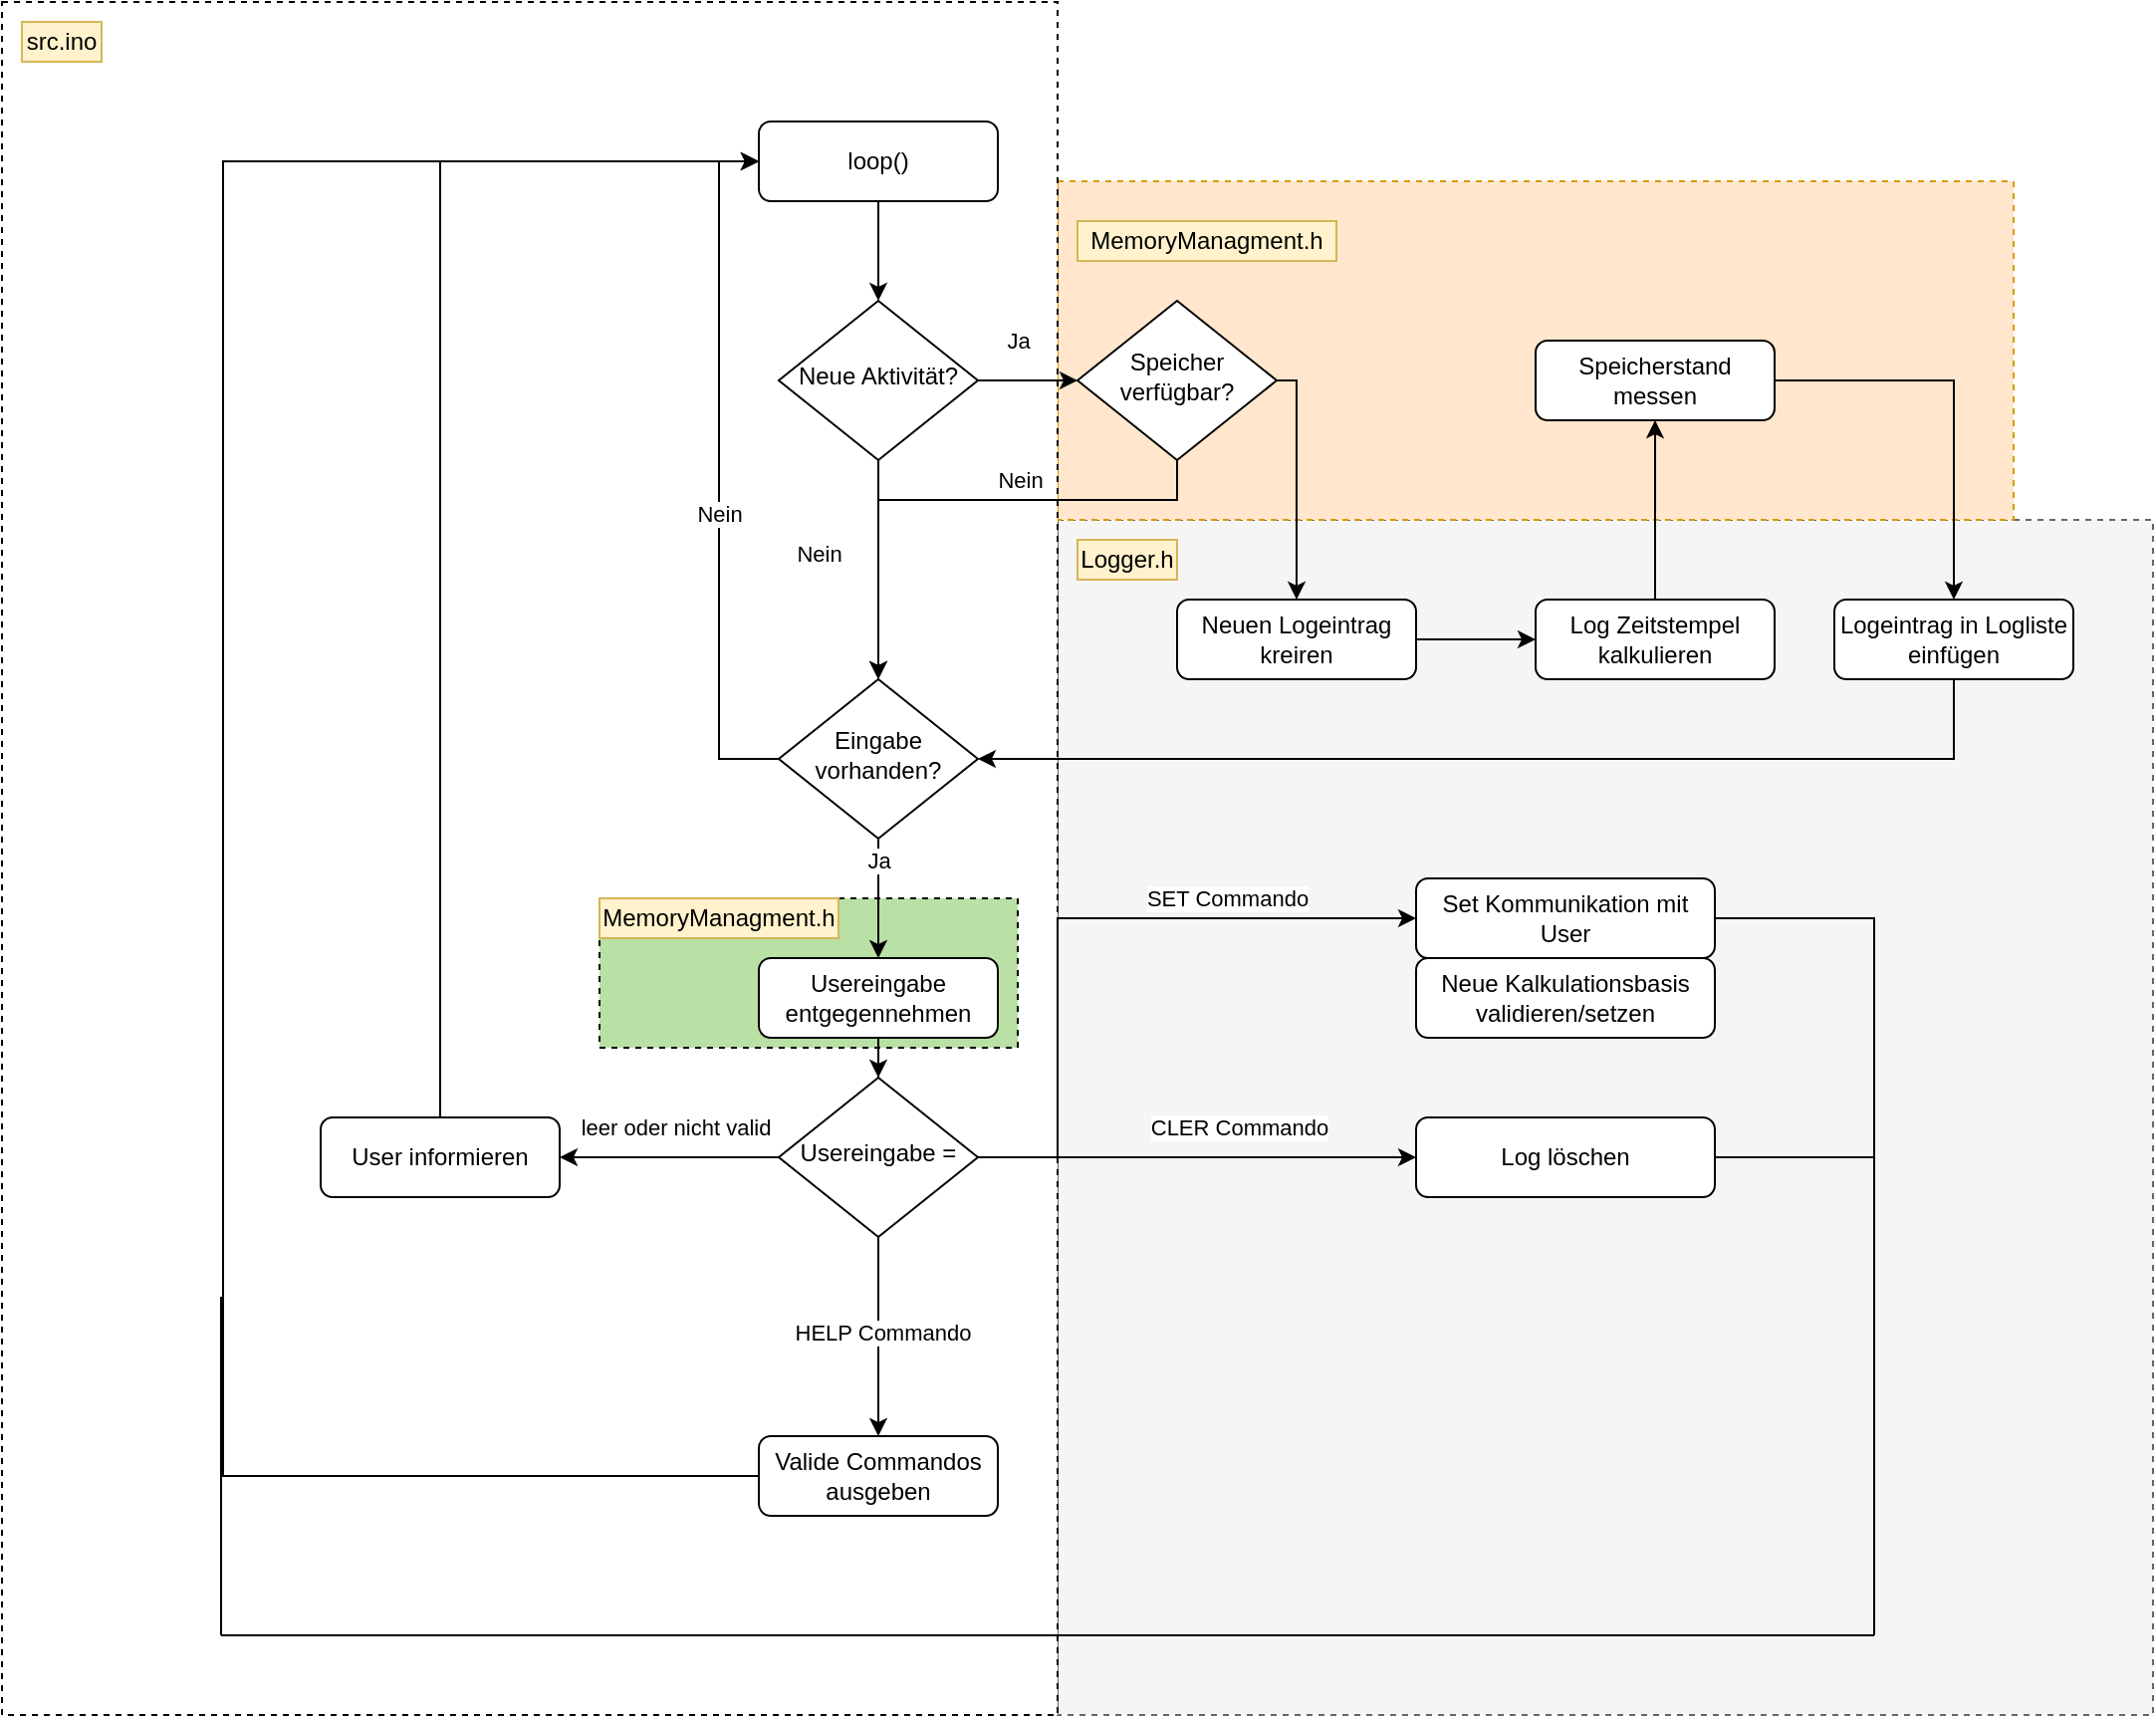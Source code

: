 <mxfile version="24.0.4" type="device">
  <diagram id="C5RBs43oDa-KdzZeNtuy" name="Page-1">
    <mxGraphModel dx="2514" dy="911" grid="1" gridSize="10" guides="1" tooltips="1" connect="1" arrows="1" fold="1" page="1" pageScale="1" pageWidth="827" pageHeight="1169" math="0" shadow="0">
      <root>
        <mxCell id="WIyWlLk6GJQsqaUBKTNV-0" />
        <mxCell id="WIyWlLk6GJQsqaUBKTNV-1" parent="WIyWlLk6GJQsqaUBKTNV-0" />
        <mxCell id="6p17qctGzbTzbmzZ6ohA-75" value="" style="rounded=0;whiteSpace=wrap;html=1;dashed=1;fillColor=#f5f5f5;strokeColor=#666666;fontColor=#333333;" vertex="1" parent="WIyWlLk6GJQsqaUBKTNV-1">
          <mxGeometry x="310" y="280" width="550" height="600" as="geometry" />
        </mxCell>
        <mxCell id="6p17qctGzbTzbmzZ6ohA-71" value="" style="rounded=0;whiteSpace=wrap;html=1;dashed=1;fillColor=#ffe6cc;strokeColor=#d79b00;" vertex="1" parent="WIyWlLk6GJQsqaUBKTNV-1">
          <mxGeometry x="310" y="110" width="480" height="170" as="geometry" />
        </mxCell>
        <mxCell id="6p17qctGzbTzbmzZ6ohA-61" value="" style="rounded=0;whiteSpace=wrap;html=1;dashed=1;" vertex="1" parent="WIyWlLk6GJQsqaUBKTNV-1">
          <mxGeometry x="-220" y="20" width="530" height="860" as="geometry" />
        </mxCell>
        <mxCell id="6p17qctGzbTzbmzZ6ohA-66" value="" style="rounded=0;whiteSpace=wrap;html=1;dashed=1;fillColor=#B9E0A5;" vertex="1" parent="WIyWlLk6GJQsqaUBKTNV-1">
          <mxGeometry x="80" y="470" width="210" height="75" as="geometry" />
        </mxCell>
        <mxCell id="6p17qctGzbTzbmzZ6ohA-3" value="" style="edgeStyle=orthogonalEdgeStyle;rounded=0;orthogonalLoop=1;jettySize=auto;html=1;" edge="1" parent="WIyWlLk6GJQsqaUBKTNV-1" source="WIyWlLk6GJQsqaUBKTNV-3" target="WIyWlLk6GJQsqaUBKTNV-6">
          <mxGeometry relative="1" as="geometry" />
        </mxCell>
        <mxCell id="WIyWlLk6GJQsqaUBKTNV-3" value="loop()" style="rounded=1;whiteSpace=wrap;html=1;fontSize=12;glass=0;strokeWidth=1;shadow=0;" parent="WIyWlLk6GJQsqaUBKTNV-1" vertex="1">
          <mxGeometry x="160" y="80" width="120" height="40" as="geometry" />
        </mxCell>
        <mxCell id="6p17qctGzbTzbmzZ6ohA-2" value="" style="edgeStyle=orthogonalEdgeStyle;rounded=0;orthogonalLoop=1;jettySize=auto;html=1;" edge="1" parent="WIyWlLk6GJQsqaUBKTNV-1" source="WIyWlLk6GJQsqaUBKTNV-6" target="6p17qctGzbTzbmzZ6ohA-0">
          <mxGeometry relative="1" as="geometry" />
        </mxCell>
        <mxCell id="6p17qctGzbTzbmzZ6ohA-4" value="&lt;div&gt;Ja&lt;/div&gt;" style="edgeLabel;html=1;align=center;verticalAlign=middle;resizable=0;points=[];" vertex="1" connectable="0" parent="6p17qctGzbTzbmzZ6ohA-2">
          <mxGeometry x="-0.68" y="-1" relative="1" as="geometry">
            <mxPoint x="12" y="-21" as="offset" />
          </mxGeometry>
        </mxCell>
        <mxCell id="6p17qctGzbTzbmzZ6ohA-5" value="" style="edgeStyle=orthogonalEdgeStyle;rounded=0;orthogonalLoop=1;jettySize=auto;html=1;" edge="1" parent="WIyWlLk6GJQsqaUBKTNV-1" source="WIyWlLk6GJQsqaUBKTNV-6" target="WIyWlLk6GJQsqaUBKTNV-10">
          <mxGeometry relative="1" as="geometry" />
        </mxCell>
        <mxCell id="6p17qctGzbTzbmzZ6ohA-6" value="Nein" style="edgeLabel;html=1;align=center;verticalAlign=middle;resizable=0;points=[];" vertex="1" connectable="0" parent="6p17qctGzbTzbmzZ6ohA-5">
          <mxGeometry x="-0.15" y="-2" relative="1" as="geometry">
            <mxPoint x="-28" as="offset" />
          </mxGeometry>
        </mxCell>
        <mxCell id="WIyWlLk6GJQsqaUBKTNV-6" value="Neue Aktivität?" style="rhombus;whiteSpace=wrap;html=1;shadow=0;fontFamily=Helvetica;fontSize=12;align=center;strokeWidth=1;spacing=6;spacingTop=-4;" parent="WIyWlLk6GJQsqaUBKTNV-1" vertex="1">
          <mxGeometry x="170" y="170" width="100" height="80" as="geometry" />
        </mxCell>
        <mxCell id="WIyWlLk6GJQsqaUBKTNV-10" value="Eingabe vorhanden?" style="rhombus;whiteSpace=wrap;html=1;shadow=0;fontFamily=Helvetica;fontSize=12;align=center;strokeWidth=1;spacing=6;spacingTop=-4;" parent="WIyWlLk6GJQsqaUBKTNV-1" vertex="1">
          <mxGeometry x="170" y="360" width="100" height="80" as="geometry" />
        </mxCell>
        <mxCell id="6p17qctGzbTzbmzZ6ohA-15" value="" style="edgeStyle=orthogonalEdgeStyle;rounded=0;orthogonalLoop=1;jettySize=auto;html=1;" edge="1" parent="WIyWlLk6GJQsqaUBKTNV-1" source="6p17qctGzbTzbmzZ6ohA-0" target="6p17qctGzbTzbmzZ6ohA-13">
          <mxGeometry relative="1" as="geometry">
            <Array as="points">
              <mxPoint x="430" y="210" />
              <mxPoint x="430" y="300" />
            </Array>
          </mxGeometry>
        </mxCell>
        <mxCell id="6p17qctGzbTzbmzZ6ohA-0" value="Speicher verfügbar?" style="rhombus;whiteSpace=wrap;html=1;shadow=0;fontFamily=Helvetica;fontSize=12;align=center;strokeWidth=1;spacing=6;spacingTop=-4;" vertex="1" parent="WIyWlLk6GJQsqaUBKTNV-1">
          <mxGeometry x="320" y="170" width="100" height="80" as="geometry" />
        </mxCell>
        <mxCell id="6p17qctGzbTzbmzZ6ohA-9" value="" style="edgeStyle=orthogonalEdgeStyle;rounded=0;orthogonalLoop=1;jettySize=auto;html=1;exitX=0.5;exitY=1;exitDx=0;exitDy=0;entryX=0.5;entryY=0;entryDx=0;entryDy=0;" edge="1" parent="WIyWlLk6GJQsqaUBKTNV-1" source="6p17qctGzbTzbmzZ6ohA-0" target="WIyWlLk6GJQsqaUBKTNV-10">
          <mxGeometry relative="1" as="geometry">
            <mxPoint x="230" y="260" as="sourcePoint" />
            <mxPoint x="230" y="300" as="targetPoint" />
            <Array as="points">
              <mxPoint x="370" y="270" />
              <mxPoint x="220" y="270" />
            </Array>
          </mxGeometry>
        </mxCell>
        <mxCell id="6p17qctGzbTzbmzZ6ohA-10" value="Nein" style="edgeLabel;html=1;align=center;verticalAlign=middle;resizable=0;points=[];" vertex="1" connectable="0" parent="6p17qctGzbTzbmzZ6ohA-9">
          <mxGeometry x="-0.15" y="-2" relative="1" as="geometry">
            <mxPoint x="11" y="-8" as="offset" />
          </mxGeometry>
        </mxCell>
        <mxCell id="6p17qctGzbTzbmzZ6ohA-17" value="" style="edgeStyle=orthogonalEdgeStyle;rounded=0;orthogonalLoop=1;jettySize=auto;html=1;exitX=0.5;exitY=0;exitDx=0;exitDy=0;" edge="1" parent="WIyWlLk6GJQsqaUBKTNV-1" source="6p17qctGzbTzbmzZ6ohA-37" target="6p17qctGzbTzbmzZ6ohA-16">
          <mxGeometry relative="1" as="geometry">
            <mxPoint x="610" y="340" as="sourcePoint" />
          </mxGeometry>
        </mxCell>
        <mxCell id="6p17qctGzbTzbmzZ6ohA-38" value="" style="edgeStyle=orthogonalEdgeStyle;rounded=0;orthogonalLoop=1;jettySize=auto;html=1;" edge="1" parent="WIyWlLk6GJQsqaUBKTNV-1" source="6p17qctGzbTzbmzZ6ohA-13" target="6p17qctGzbTzbmzZ6ohA-37">
          <mxGeometry relative="1" as="geometry" />
        </mxCell>
        <mxCell id="6p17qctGzbTzbmzZ6ohA-13" value="Neuen Logeintrag kreiren" style="rounded=1;whiteSpace=wrap;html=1;fontSize=12;glass=0;strokeWidth=1;shadow=0;" vertex="1" parent="WIyWlLk6GJQsqaUBKTNV-1">
          <mxGeometry x="370" y="320" width="120" height="40" as="geometry" />
        </mxCell>
        <mxCell id="6p17qctGzbTzbmzZ6ohA-19" value="" style="edgeStyle=orthogonalEdgeStyle;rounded=0;orthogonalLoop=1;jettySize=auto;html=1;" edge="1" parent="WIyWlLk6GJQsqaUBKTNV-1" source="6p17qctGzbTzbmzZ6ohA-16" target="6p17qctGzbTzbmzZ6ohA-18">
          <mxGeometry relative="1" as="geometry" />
        </mxCell>
        <mxCell id="6p17qctGzbTzbmzZ6ohA-16" value="Speicherstand messen" style="rounded=1;whiteSpace=wrap;html=1;fontSize=12;glass=0;strokeWidth=1;shadow=0;" vertex="1" parent="WIyWlLk6GJQsqaUBKTNV-1">
          <mxGeometry x="550" y="190" width="120" height="40" as="geometry" />
        </mxCell>
        <mxCell id="6p17qctGzbTzbmzZ6ohA-18" value="Logeintrag in Logliste einfügen" style="rounded=1;whiteSpace=wrap;html=1;fontSize=12;glass=0;strokeWidth=1;shadow=0;" vertex="1" parent="WIyWlLk6GJQsqaUBKTNV-1">
          <mxGeometry x="700" y="320" width="120" height="40" as="geometry" />
        </mxCell>
        <mxCell id="6p17qctGzbTzbmzZ6ohA-21" value="" style="edgeStyle=orthogonalEdgeStyle;rounded=0;orthogonalLoop=1;jettySize=auto;html=1;exitX=0;exitY=0.5;exitDx=0;exitDy=0;entryX=0;entryY=0.5;entryDx=0;entryDy=0;" edge="1" parent="WIyWlLk6GJQsqaUBKTNV-1" source="WIyWlLk6GJQsqaUBKTNV-10" target="WIyWlLk6GJQsqaUBKTNV-3">
          <mxGeometry relative="1" as="geometry">
            <mxPoint x="680" y="334" as="sourcePoint" />
            <mxPoint x="750" y="404" as="targetPoint" />
          </mxGeometry>
        </mxCell>
        <mxCell id="6p17qctGzbTzbmzZ6ohA-22" value="Nein" style="edgeLabel;html=1;align=center;verticalAlign=middle;resizable=0;points=[];" vertex="1" connectable="0" parent="6p17qctGzbTzbmzZ6ohA-21">
          <mxGeometry x="-0.126" relative="1" as="geometry">
            <mxPoint as="offset" />
          </mxGeometry>
        </mxCell>
        <mxCell id="6p17qctGzbTzbmzZ6ohA-27" value="" style="edgeStyle=orthogonalEdgeStyle;rounded=0;orthogonalLoop=1;jettySize=auto;html=1;" edge="1" parent="WIyWlLk6GJQsqaUBKTNV-1" source="6p17qctGzbTzbmzZ6ohA-23" target="6p17qctGzbTzbmzZ6ohA-26">
          <mxGeometry relative="1" as="geometry" />
        </mxCell>
        <mxCell id="6p17qctGzbTzbmzZ6ohA-23" value="Usereingabe entgegennehmen" style="rounded=1;whiteSpace=wrap;html=1;fontSize=12;glass=0;strokeWidth=1;shadow=0;" vertex="1" parent="WIyWlLk6GJQsqaUBKTNV-1">
          <mxGeometry x="160" y="500" width="120" height="40" as="geometry" />
        </mxCell>
        <mxCell id="6p17qctGzbTzbmzZ6ohA-29" value="" style="edgeStyle=orthogonalEdgeStyle;rounded=0;orthogonalLoop=1;jettySize=auto;html=1;entryX=1;entryY=0.5;entryDx=0;entryDy=0;" edge="1" parent="WIyWlLk6GJQsqaUBKTNV-1" source="6p17qctGzbTzbmzZ6ohA-26" target="6p17qctGzbTzbmzZ6ohA-30">
          <mxGeometry relative="1" as="geometry">
            <mxPoint x="110" y="590" as="targetPoint" />
            <Array as="points">
              <mxPoint x="120" y="600" />
              <mxPoint x="120" y="600" />
            </Array>
          </mxGeometry>
        </mxCell>
        <mxCell id="6p17qctGzbTzbmzZ6ohA-31" value="leer oder nicht valid" style="edgeLabel;html=1;align=center;verticalAlign=middle;resizable=0;points=[];" vertex="1" connectable="0" parent="6p17qctGzbTzbmzZ6ohA-29">
          <mxGeometry x="0.171" y="-4" relative="1" as="geometry">
            <mxPoint x="12" y="-11" as="offset" />
          </mxGeometry>
        </mxCell>
        <mxCell id="6p17qctGzbTzbmzZ6ohA-35" value="" style="edgeStyle=orthogonalEdgeStyle;rounded=0;orthogonalLoop=1;jettySize=auto;html=1;entryX=0;entryY=0.5;entryDx=0;entryDy=0;" edge="1" parent="WIyWlLk6GJQsqaUBKTNV-1" source="6p17qctGzbTzbmzZ6ohA-26" target="6p17qctGzbTzbmzZ6ohA-36">
          <mxGeometry relative="1" as="geometry">
            <mxPoint x="450" y="600" as="targetPoint" />
          </mxGeometry>
        </mxCell>
        <mxCell id="6p17qctGzbTzbmzZ6ohA-43" value="CLER Commando" style="edgeLabel;html=1;align=center;verticalAlign=middle;resizable=0;points=[];" vertex="1" connectable="0" parent="6p17qctGzbTzbmzZ6ohA-35">
          <mxGeometry x="0.185" y="2" relative="1" as="geometry">
            <mxPoint y="-13" as="offset" />
          </mxGeometry>
        </mxCell>
        <mxCell id="6p17qctGzbTzbmzZ6ohA-51" value="" style="edgeStyle=orthogonalEdgeStyle;rounded=0;orthogonalLoop=1;jettySize=auto;html=1;" edge="1" parent="WIyWlLk6GJQsqaUBKTNV-1" source="6p17qctGzbTzbmzZ6ohA-26" target="6p17qctGzbTzbmzZ6ohA-49">
          <mxGeometry relative="1" as="geometry" />
        </mxCell>
        <mxCell id="6p17qctGzbTzbmzZ6ohA-52" value="HELP Commando" style="edgeLabel;html=1;align=center;verticalAlign=middle;resizable=0;points=[];" vertex="1" connectable="0" parent="6p17qctGzbTzbmzZ6ohA-51">
          <mxGeometry x="-0.04" y="2" relative="1" as="geometry">
            <mxPoint as="offset" />
          </mxGeometry>
        </mxCell>
        <mxCell id="6p17qctGzbTzbmzZ6ohA-26" value="Usereingabe =" style="rhombus;whiteSpace=wrap;html=1;shadow=0;fontFamily=Helvetica;fontSize=12;align=center;strokeWidth=1;spacing=6;spacingTop=-4;" vertex="1" parent="WIyWlLk6GJQsqaUBKTNV-1">
          <mxGeometry x="170" y="560" width="100" height="80" as="geometry" />
        </mxCell>
        <mxCell id="6p17qctGzbTzbmzZ6ohA-30" value="User informieren" style="rounded=1;whiteSpace=wrap;html=1;fontSize=12;glass=0;strokeWidth=1;shadow=0;" vertex="1" parent="WIyWlLk6GJQsqaUBKTNV-1">
          <mxGeometry x="-60" y="580" width="120" height="40" as="geometry" />
        </mxCell>
        <mxCell id="6p17qctGzbTzbmzZ6ohA-32" value="" style="edgeStyle=orthogonalEdgeStyle;rounded=0;orthogonalLoop=1;jettySize=auto;html=1;entryX=0;entryY=0.5;entryDx=0;entryDy=0;" edge="1" parent="WIyWlLk6GJQsqaUBKTNV-1" source="6p17qctGzbTzbmzZ6ohA-30" target="WIyWlLk6GJQsqaUBKTNV-3">
          <mxGeometry relative="1" as="geometry">
            <mxPoint x="20" y="399.5" as="sourcePoint" />
            <mxPoint x="110" y="90" as="targetPoint" />
            <Array as="points">
              <mxPoint y="100" />
            </Array>
          </mxGeometry>
        </mxCell>
        <mxCell id="6p17qctGzbTzbmzZ6ohA-36" value="Log löschen" style="rounded=1;whiteSpace=wrap;html=1;fontSize=12;glass=0;strokeWidth=1;shadow=0;" vertex="1" parent="WIyWlLk6GJQsqaUBKTNV-1">
          <mxGeometry x="490" y="580" width="150" height="40" as="geometry" />
        </mxCell>
        <mxCell id="6p17qctGzbTzbmzZ6ohA-37" value="Log Zeitstempel kalkulieren" style="rounded=1;whiteSpace=wrap;html=1;fontSize=12;glass=0;strokeWidth=1;shadow=0;" vertex="1" parent="WIyWlLk6GJQsqaUBKTNV-1">
          <mxGeometry x="550" y="320" width="120" height="40" as="geometry" />
        </mxCell>
        <mxCell id="6p17qctGzbTzbmzZ6ohA-39" value="" style="edgeStyle=orthogonalEdgeStyle;rounded=0;orthogonalLoop=1;jettySize=auto;html=1;exitX=0.5;exitY=1;exitDx=0;exitDy=0;entryX=1;entryY=0.5;entryDx=0;entryDy=0;" edge="1" parent="WIyWlLk6GJQsqaUBKTNV-1" source="6p17qctGzbTzbmzZ6ohA-18" target="WIyWlLk6GJQsqaUBKTNV-10">
          <mxGeometry relative="1" as="geometry">
            <mxPoint x="380" y="260" as="sourcePoint" />
            <mxPoint x="230" y="370" as="targetPoint" />
          </mxGeometry>
        </mxCell>
        <mxCell id="6p17qctGzbTzbmzZ6ohA-41" value="" style="edgeStyle=orthogonalEdgeStyle;rounded=0;orthogonalLoop=1;jettySize=auto;html=1;entryX=0;entryY=0.5;entryDx=0;entryDy=0;exitX=1;exitY=0.5;exitDx=0;exitDy=0;" edge="1" parent="WIyWlLk6GJQsqaUBKTNV-1" source="6p17qctGzbTzbmzZ6ohA-26" target="6p17qctGzbTzbmzZ6ohA-42">
          <mxGeometry relative="1" as="geometry">
            <mxPoint x="280" y="610" as="sourcePoint" />
            <mxPoint x="460" y="610" as="targetPoint" />
            <Array as="points">
              <mxPoint x="310" y="600" />
              <mxPoint x="310" y="480" />
            </Array>
          </mxGeometry>
        </mxCell>
        <mxCell id="6p17qctGzbTzbmzZ6ohA-44" value="SET Commando" style="edgeLabel;html=1;align=center;verticalAlign=middle;resizable=0;points=[];" vertex="1" connectable="0" parent="6p17qctGzbTzbmzZ6ohA-41">
          <mxGeometry x="0.405" y="-1" relative="1" as="geometry">
            <mxPoint x="6" y="-11" as="offset" />
          </mxGeometry>
        </mxCell>
        <mxCell id="6p17qctGzbTzbmzZ6ohA-42" value="Set Kommunikation mit User" style="rounded=1;whiteSpace=wrap;html=1;fontSize=12;glass=0;strokeWidth=1;shadow=0;" vertex="1" parent="WIyWlLk6GJQsqaUBKTNV-1">
          <mxGeometry x="490" y="460" width="150" height="40" as="geometry" />
        </mxCell>
        <mxCell id="6p17qctGzbTzbmzZ6ohA-45" value="Neue Kalkulationsbasis validieren/setzen" style="rounded=1;whiteSpace=wrap;html=1;fontSize=12;glass=0;strokeWidth=1;shadow=0;" vertex="1" parent="WIyWlLk6GJQsqaUBKTNV-1">
          <mxGeometry x="490" y="500" width="150" height="40" as="geometry" />
        </mxCell>
        <mxCell id="6p17qctGzbTzbmzZ6ohA-49" value="Valide Commandos ausgeben" style="rounded=1;whiteSpace=wrap;html=1;fontSize=12;glass=0;strokeWidth=1;shadow=0;" vertex="1" parent="WIyWlLk6GJQsqaUBKTNV-1">
          <mxGeometry x="160" y="740" width="120" height="40" as="geometry" />
        </mxCell>
        <mxCell id="6p17qctGzbTzbmzZ6ohA-53" value="" style="edgeStyle=orthogonalEdgeStyle;rounded=0;orthogonalLoop=1;jettySize=auto;html=1;exitX=0;exitY=0.5;exitDx=0;exitDy=0;" edge="1" parent="WIyWlLk6GJQsqaUBKTNV-1" source="6p17qctGzbTzbmzZ6ohA-49">
          <mxGeometry relative="1" as="geometry">
            <mxPoint x="290" y="780" as="sourcePoint" />
            <mxPoint x="160" y="100" as="targetPoint" />
            <Array as="points">
              <mxPoint x="-109" y="760" />
            </Array>
          </mxGeometry>
        </mxCell>
        <mxCell id="6p17qctGzbTzbmzZ6ohA-57" value="" style="endArrow=none;html=1;rounded=0;entryX=1;entryY=0.5;entryDx=0;entryDy=0;" edge="1" parent="WIyWlLk6GJQsqaUBKTNV-1" target="6p17qctGzbTzbmzZ6ohA-42">
          <mxGeometry width="50" height="50" relative="1" as="geometry">
            <mxPoint x="720" y="840" as="sourcePoint" />
            <mxPoint x="700" y="730" as="targetPoint" />
            <Array as="points">
              <mxPoint x="720" y="480" />
            </Array>
          </mxGeometry>
        </mxCell>
        <mxCell id="6p17qctGzbTzbmzZ6ohA-70" value="MemoryManagment.h" style="text;html=1;strokeColor=#d6b656;fillColor=#fff2cc;align=center;verticalAlign=middle;whiteSpace=wrap;overflow=hidden;" vertex="1" parent="WIyWlLk6GJQsqaUBKTNV-1">
          <mxGeometry x="80" y="470" width="120" height="20" as="geometry" />
        </mxCell>
        <mxCell id="6p17qctGzbTzbmzZ6ohA-58" value="" style="endArrow=none;html=1;rounded=0;" edge="1" parent="WIyWlLk6GJQsqaUBKTNV-1">
          <mxGeometry width="50" height="50" relative="1" as="geometry">
            <mxPoint x="-110" y="840" as="sourcePoint" />
            <mxPoint x="720" y="840" as="targetPoint" />
          </mxGeometry>
        </mxCell>
        <mxCell id="6p17qctGzbTzbmzZ6ohA-59" value="" style="endArrow=none;html=1;rounded=0;" edge="1" parent="WIyWlLk6GJQsqaUBKTNV-1">
          <mxGeometry width="50" height="50" relative="1" as="geometry">
            <mxPoint x="-110" y="670" as="sourcePoint" />
            <mxPoint x="-110" y="840" as="targetPoint" />
          </mxGeometry>
        </mxCell>
        <mxCell id="6p17qctGzbTzbmzZ6ohA-60" value="" style="endArrow=none;html=1;rounded=0;exitX=1;exitY=0.5;exitDx=0;exitDy=0;" edge="1" parent="WIyWlLk6GJQsqaUBKTNV-1" source="6p17qctGzbTzbmzZ6ohA-36">
          <mxGeometry width="50" height="50" relative="1" as="geometry">
            <mxPoint x="669" y="600" as="sourcePoint" />
            <mxPoint x="720" y="600" as="targetPoint" />
          </mxGeometry>
        </mxCell>
        <mxCell id="6p17qctGzbTzbmzZ6ohA-63" value="src.ino" style="text;html=1;strokeColor=#d6b656;fillColor=#fff2cc;align=center;verticalAlign=middle;whiteSpace=wrap;overflow=hidden;" vertex="1" parent="WIyWlLk6GJQsqaUBKTNV-1">
          <mxGeometry x="-210" y="30" width="40" height="20" as="geometry" />
        </mxCell>
        <mxCell id="6p17qctGzbTzbmzZ6ohA-24" value="" style="edgeStyle=orthogonalEdgeStyle;rounded=0;orthogonalLoop=1;jettySize=auto;html=1;" edge="1" parent="WIyWlLk6GJQsqaUBKTNV-1" source="WIyWlLk6GJQsqaUBKTNV-10" target="6p17qctGzbTzbmzZ6ohA-23">
          <mxGeometry relative="1" as="geometry" />
        </mxCell>
        <mxCell id="6p17qctGzbTzbmzZ6ohA-25" value="Ja" style="edgeLabel;html=1;align=center;verticalAlign=middle;resizable=0;points=[];" vertex="1" connectable="0" parent="6p17qctGzbTzbmzZ6ohA-24">
          <mxGeometry x="-0.24" y="-1" relative="1" as="geometry">
            <mxPoint x="1" y="-12" as="offset" />
          </mxGeometry>
        </mxCell>
        <mxCell id="6p17qctGzbTzbmzZ6ohA-74" value="MemoryManagment.h" style="text;html=1;strokeColor=#d6b656;fillColor=#fff2cc;align=center;verticalAlign=middle;whiteSpace=wrap;overflow=hidden;" vertex="1" parent="WIyWlLk6GJQsqaUBKTNV-1">
          <mxGeometry x="320" y="130" width="130" height="20" as="geometry" />
        </mxCell>
        <mxCell id="6p17qctGzbTzbmzZ6ohA-76" value="Logger.h" style="text;html=1;strokeColor=#d6b656;fillColor=#fff2cc;align=center;verticalAlign=middle;whiteSpace=wrap;overflow=hidden;" vertex="1" parent="WIyWlLk6GJQsqaUBKTNV-1">
          <mxGeometry x="320" y="290" width="50" height="20" as="geometry" />
        </mxCell>
      </root>
    </mxGraphModel>
  </diagram>
</mxfile>
